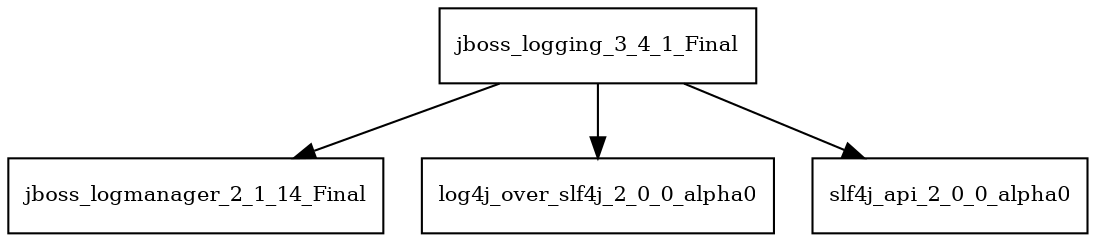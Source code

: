 digraph jboss_logging_3_4_1_Final_dependencies {
  node [shape = box, fontsize=10.0];
  jboss_logging_3_4_1_Final -> jboss_logmanager_2_1_14_Final;
  jboss_logging_3_4_1_Final -> log4j_over_slf4j_2_0_0_alpha0;
  jboss_logging_3_4_1_Final -> slf4j_api_2_0_0_alpha0;
}
